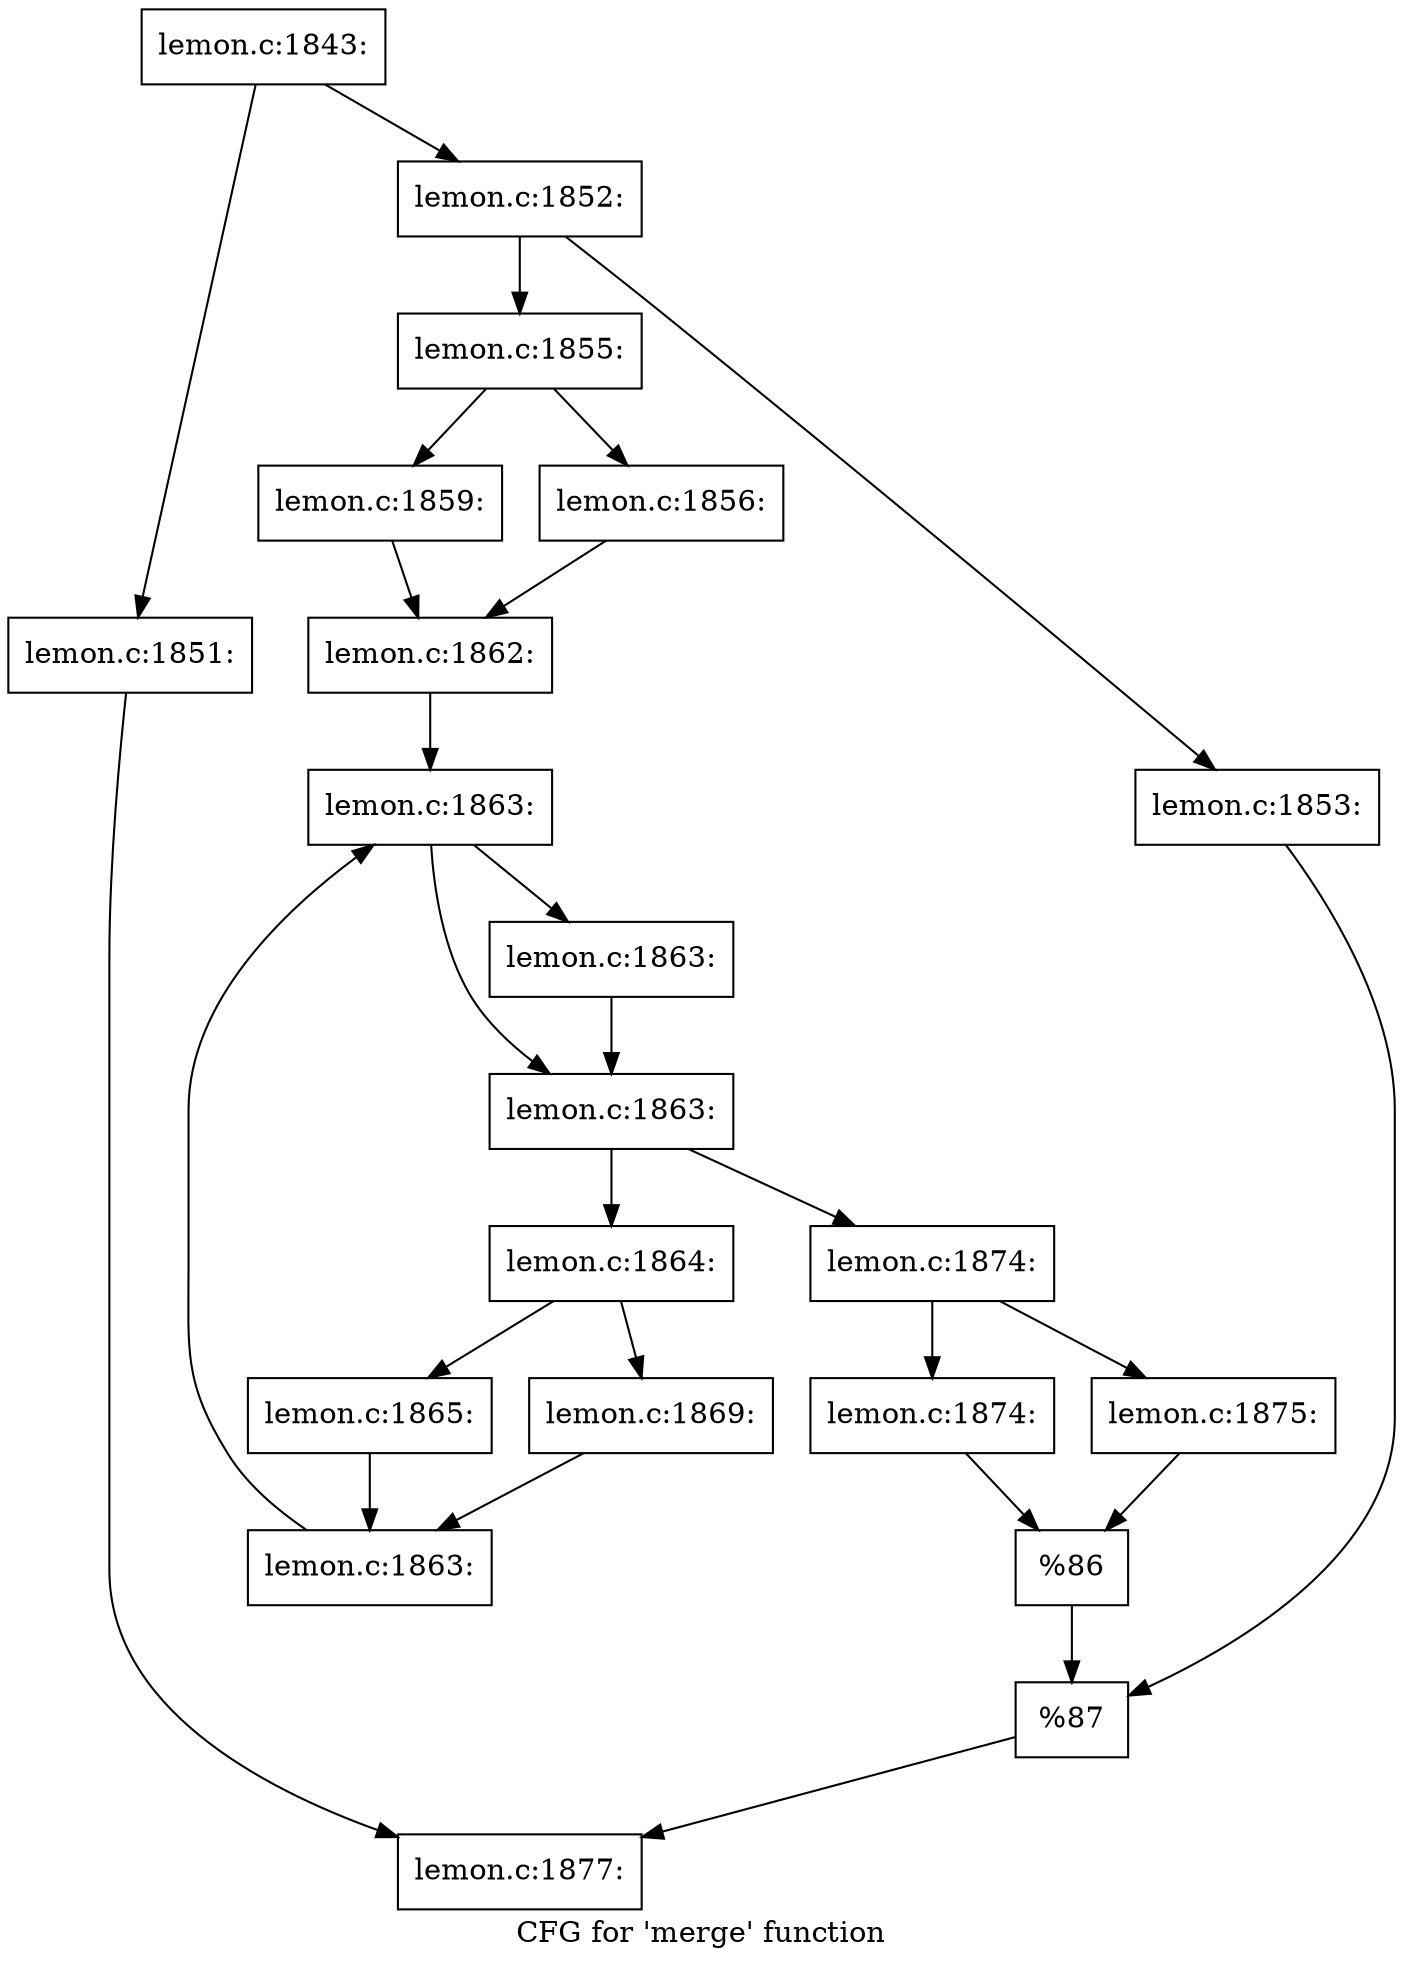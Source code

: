 digraph "CFG for 'merge' function" {
	label="CFG for 'merge' function";

	Node0x562565740d70 [shape=record,label="{lemon.c:1843:}"];
	Node0x562565740d70 -> Node0x56256574a350;
	Node0x562565740d70 -> Node0x56256574a3f0;
	Node0x56256574a350 [shape=record,label="{lemon.c:1851:}"];
	Node0x56256574a350 -> Node0x56256574a3a0;
	Node0x56256574a3f0 [shape=record,label="{lemon.c:1852:}"];
	Node0x56256574a3f0 -> Node0x56256574a9f0;
	Node0x56256574a3f0 -> Node0x56256574aa90;
	Node0x56256574a9f0 [shape=record,label="{lemon.c:1853:}"];
	Node0x56256574a9f0 -> Node0x56256574aa40;
	Node0x56256574aa90 [shape=record,label="{lemon.c:1855:}"];
	Node0x56256574aa90 -> Node0x56256574b100;
	Node0x56256574aa90 -> Node0x56256574b1a0;
	Node0x56256574b100 [shape=record,label="{lemon.c:1856:}"];
	Node0x56256574b100 -> Node0x56256574b150;
	Node0x56256574b1a0 [shape=record,label="{lemon.c:1859:}"];
	Node0x56256574b1a0 -> Node0x56256574b150;
	Node0x56256574b150 [shape=record,label="{lemon.c:1862:}"];
	Node0x56256574b150 -> Node0x56256574c600;
	Node0x56256574c600 [shape=record,label="{lemon.c:1863:}"];
	Node0x56256574c600 -> Node0x56256574c830;
	Node0x56256574c600 -> Node0x56256574c7e0;
	Node0x56256574c830 [shape=record,label="{lemon.c:1863:}"];
	Node0x56256574c830 -> Node0x56256574c7e0;
	Node0x56256574c7e0 [shape=record,label="{lemon.c:1863:}"];
	Node0x56256574c7e0 -> Node0x56256574cd50;
	Node0x56256574c7e0 -> Node0x56256574c760;
	Node0x56256574cd50 [shape=record,label="{lemon.c:1864:}"];
	Node0x56256574cd50 -> Node0x56256574cf60;
	Node0x56256574cd50 -> Node0x56256574d000;
	Node0x56256574cf60 [shape=record,label="{lemon.c:1865:}"];
	Node0x56256574cf60 -> Node0x56256574cfb0;
	Node0x56256574d000 [shape=record,label="{lemon.c:1869:}"];
	Node0x56256574d000 -> Node0x56256574cfb0;
	Node0x56256574cfb0 [shape=record,label="{lemon.c:1863:}"];
	Node0x56256574cfb0 -> Node0x56256574c600;
	Node0x56256574c760 [shape=record,label="{lemon.c:1874:}"];
	Node0x56256574c760 -> Node0x56256574ec10;
	Node0x56256574c760 -> Node0x56256574ecb0;
	Node0x56256574ec10 [shape=record,label="{lemon.c:1874:}"];
	Node0x56256574ec10 -> Node0x56256574ec60;
	Node0x56256574ecb0 [shape=record,label="{lemon.c:1875:}"];
	Node0x56256574ecb0 -> Node0x56256574ec60;
	Node0x56256574ec60 [shape=record,label="{%86}"];
	Node0x56256574ec60 -> Node0x56256574aa40;
	Node0x56256574aa40 [shape=record,label="{%87}"];
	Node0x56256574aa40 -> Node0x56256574a3a0;
	Node0x56256574a3a0 [shape=record,label="{lemon.c:1877:}"];
}
